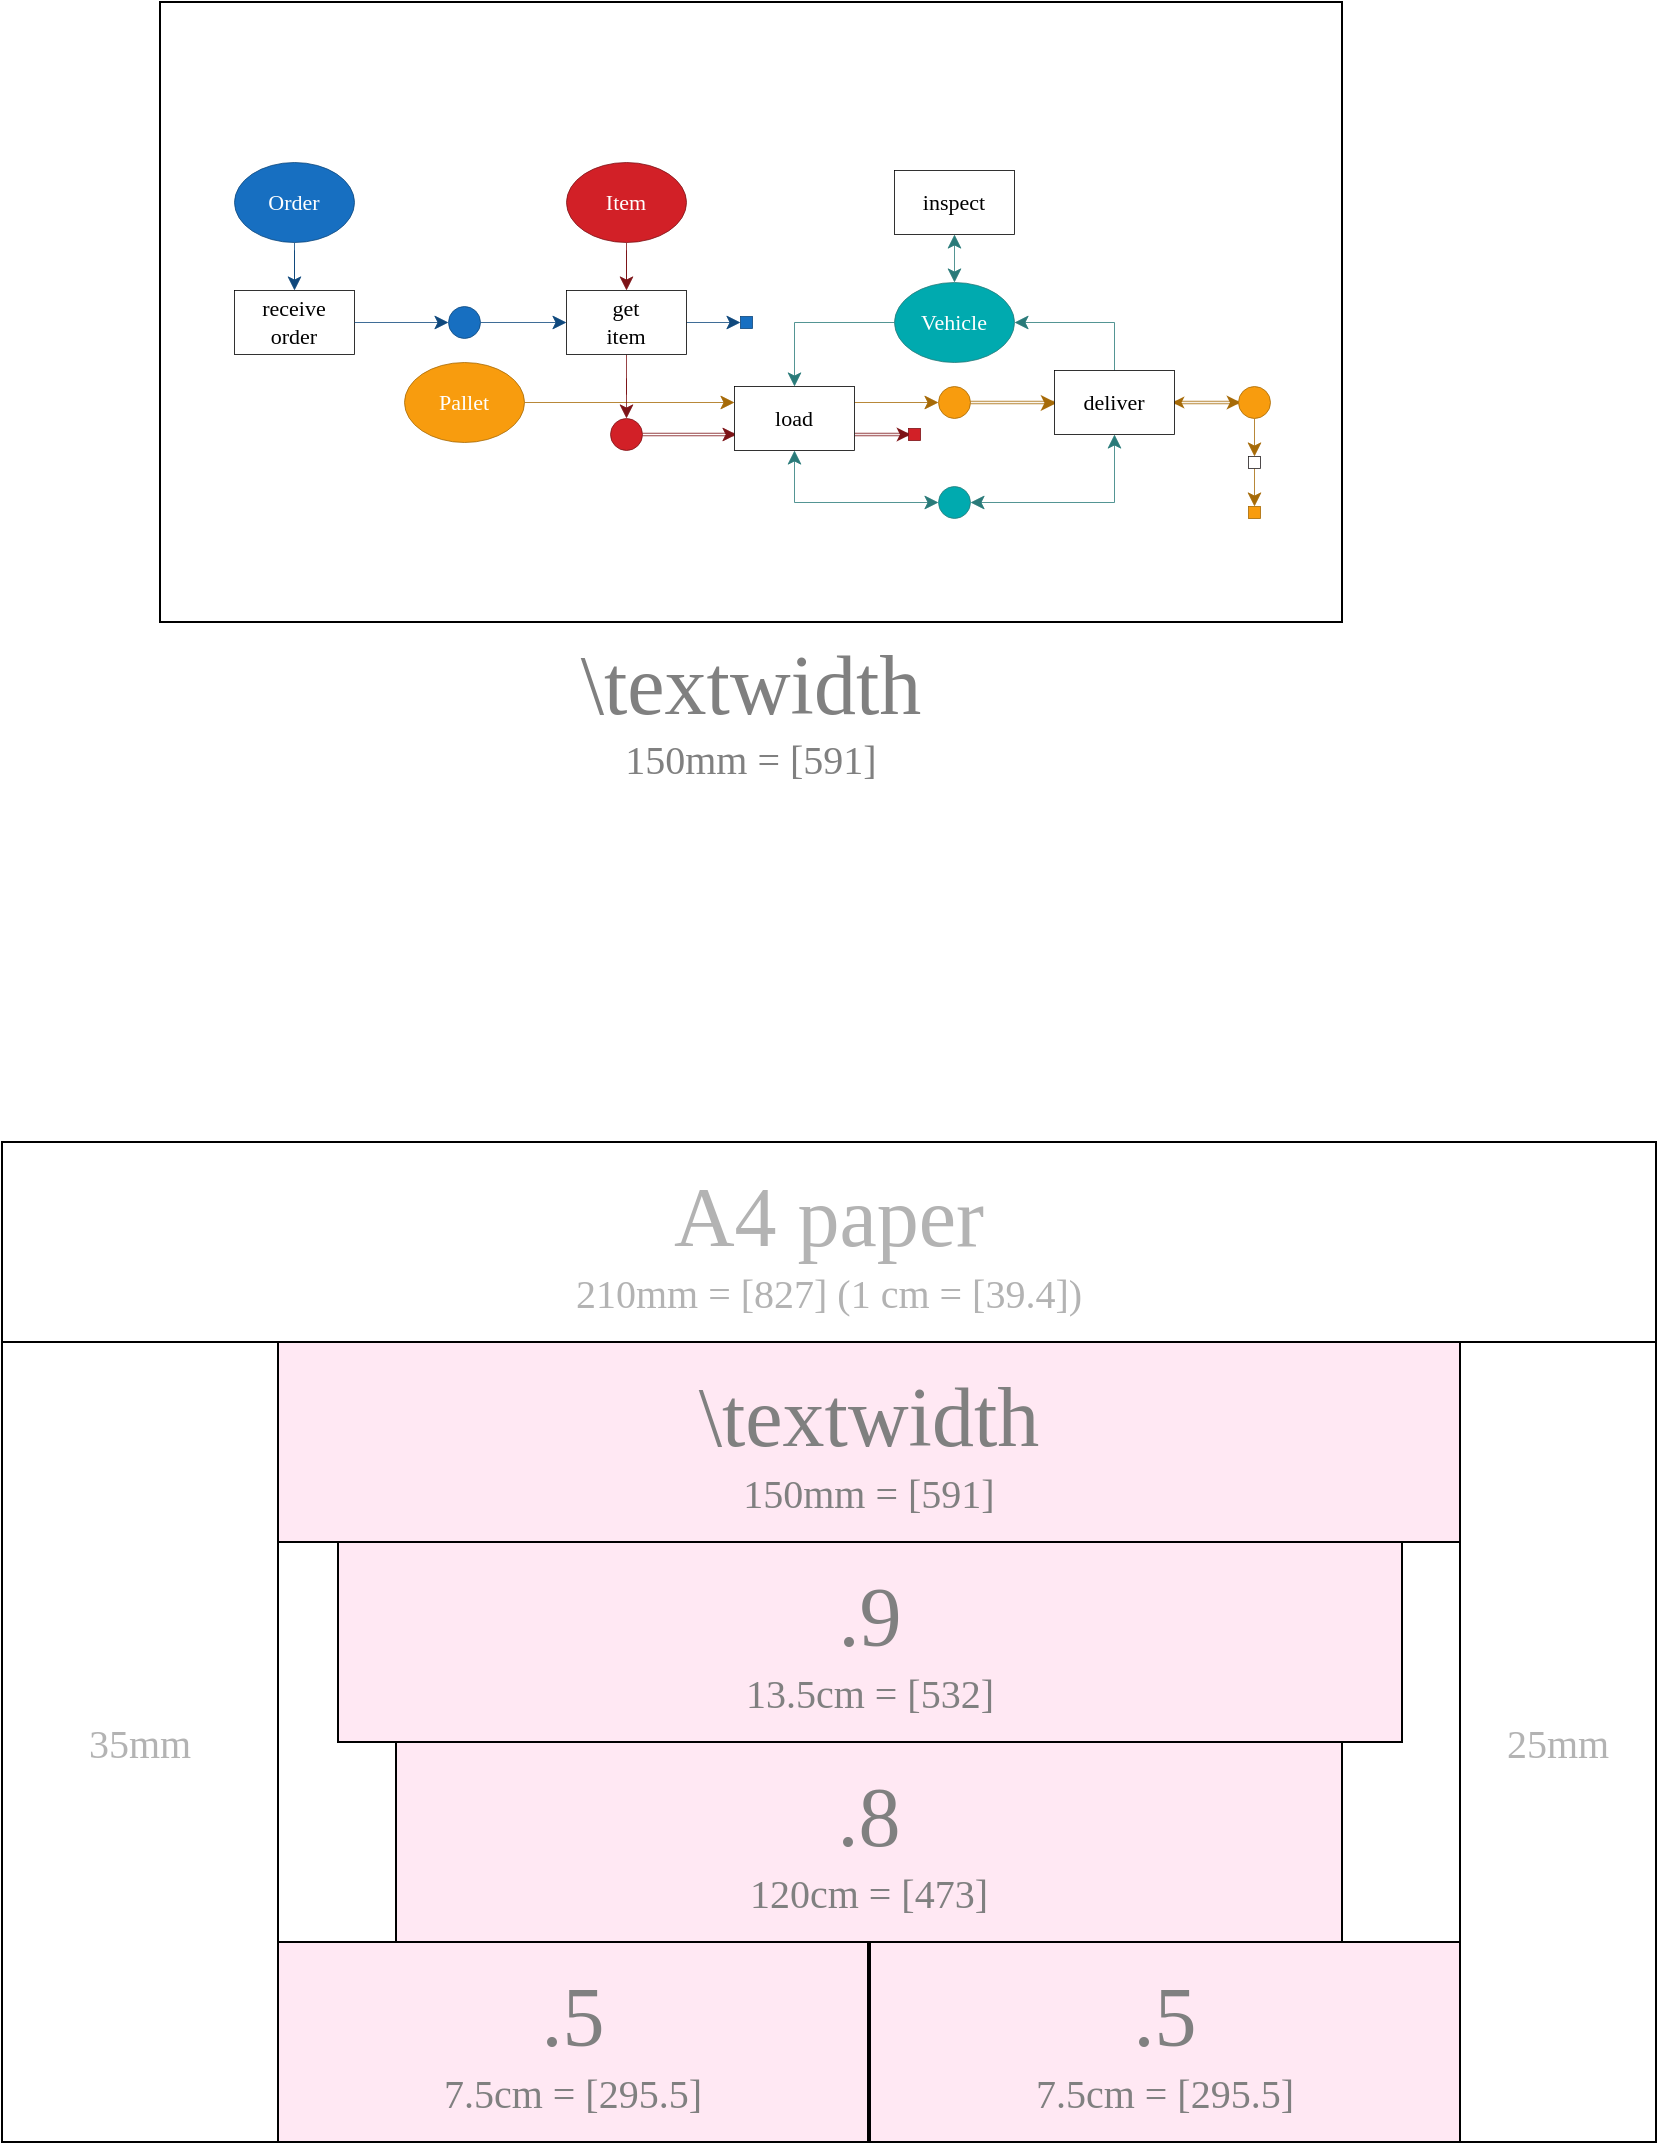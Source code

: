 <mxfile version="24.7.8">
  <diagram id="0zOPFdGbkJYaPKIrssZw" name="Page-1">
    <mxGraphModel dx="2125" dy="1255" grid="1" gridSize="10" guides="1" tooltips="1" connect="1" arrows="1" fold="1" page="1" pageScale="1" pageWidth="827" pageHeight="1169" math="0" shadow="0">
      <root>
        <mxCell id="0" />
        <mxCell id="1" parent="0" />
        <mxCell id="tMVz5PTUaDFEXMntaGFA-150" value="&lt;span style=&quot;font-size: 42px;&quot;&gt;\textwidth&lt;/span&gt;&lt;br&gt;&lt;font style=&quot;font-size: 20px;&quot;&gt;150mm = [591]&lt;/font&gt;" style="rounded=0;whiteSpace=wrap;html=1;labelBackgroundColor=none;strokeColor=#000000;strokeWidth=1;fontFamily=CMU Sans Serif;fontSize=9;fillColor=none;fontColor=#808080;labelPosition=center;verticalLabelPosition=bottom;align=center;verticalAlign=top;" parent="1" vertex="1">
          <mxGeometry x="79" y="80" width="591" height="310" as="geometry" />
        </mxCell>
        <mxCell id="tMVz5PTUaDFEXMntaGFA-152" value="" style="rounded=0;whiteSpace=wrap;html=1;labelBackgroundColor=none;strokeColor=none;strokeWidth=1;fontFamily=CMU Sans Serif;fontSize=9;fillColor=none;fontColor=#808080;labelPosition=center;verticalLabelPosition=bottom;align=center;verticalAlign=top;" parent="1" vertex="1">
          <mxGeometry x="79" y="160" width="591" height="179" as="geometry" />
        </mxCell>
        <mxCell id="109" value="&lt;font style=&quot;font-size: 20px;&quot;&gt;&lt;span style=&quot;font-size: 42px;&quot;&gt;A4 paper&lt;/span&gt;&lt;br&gt;&lt;font style=&quot;font-size: 20px;&quot;&gt;210mm = [827]&amp;nbsp;&lt;/font&gt;(1 cm = [39.4])&lt;br&gt;&lt;/font&gt;" style="rounded=0;whiteSpace=wrap;html=1;labelBackgroundColor=none;strokeColor=#000000;strokeWidth=1;fontFamily=CMU Sans Serif;fontSize=9;fillColor=none;fontColor=#B3B3B3;" parent="1" vertex="1">
          <mxGeometry y="650" width="827" height="100" as="geometry" />
        </mxCell>
        <mxCell id="112" value="&lt;span style=&quot;font-size: 42px;&quot;&gt;\textwidth&lt;/span&gt;&lt;br&gt;&lt;font style=&quot;font-size: 20px;&quot;&gt;150mm = [591]&lt;/font&gt;" style="rounded=0;whiteSpace=wrap;html=1;labelBackgroundColor=none;strokeColor=#000000;strokeWidth=1;fontFamily=CMU Sans Serif;fontSize=9;fillColor=#FFE8F3;fontColor=#808080;" parent="1" vertex="1">
          <mxGeometry x="138" y="750" width="591" height="100" as="geometry" />
        </mxCell>
        <mxCell id="114" value="&lt;font style=&quot;font-size: 20px;&quot;&gt;25mm&lt;/font&gt;" style="rounded=0;whiteSpace=wrap;html=1;labelBackgroundColor=none;strokeColor=#000000;strokeWidth=1;fontFamily=CMU Sans Serif;fontSize=9;fillColor=none;fontColor=#B3B3B3;" parent="1" vertex="1">
          <mxGeometry x="729" y="750" width="98" height="400" as="geometry" />
        </mxCell>
        <mxCell id="115" value="&lt;font style=&quot;font-size: 20px;&quot;&gt;35mm&lt;/font&gt;" style="rounded=0;whiteSpace=wrap;html=1;labelBackgroundColor=none;strokeColor=#000000;strokeWidth=1;fontFamily=CMU Sans Serif;fontSize=9;fillColor=none;fontColor=#B3B3B3;" parent="1" vertex="1">
          <mxGeometry y="750" width="138" height="400" as="geometry" />
        </mxCell>
        <mxCell id="116" value="&lt;span style=&quot;font-size: 42px;&quot;&gt;.5&lt;/span&gt;&lt;br&gt;&lt;font style=&quot;font-size: 20px;&quot;&gt;7.5cm = [295.5]&lt;/font&gt;" style="rounded=0;whiteSpace=wrap;html=1;labelBackgroundColor=none;strokeColor=#000000;strokeWidth=1;fontFamily=CMU Sans Serif;fontSize=9;fillColor=#FFE8F3;fontColor=#808080;" parent="1" vertex="1">
          <mxGeometry x="138" y="1050" width="295" height="100" as="geometry" />
        </mxCell>
        <mxCell id="119" value="&lt;span style=&quot;font-size: 42px;&quot;&gt;.5&lt;/span&gt;&lt;br&gt;&lt;font style=&quot;font-size: 20px;&quot;&gt;7.5cm = [295.5]&lt;/font&gt;" style="rounded=0;whiteSpace=wrap;html=1;labelBackgroundColor=none;strokeColor=#000000;strokeWidth=1;fontFamily=CMU Sans Serif;fontSize=9;fillColor=#FFE8F3;fontColor=#808080;" parent="1" vertex="1">
          <mxGeometry x="434" y="1050" width="295" height="100" as="geometry" />
        </mxCell>
        <mxCell id="120" value="&lt;span style=&quot;font-size: 42px;&quot;&gt;.9&lt;/span&gt;&lt;br&gt;&lt;font style=&quot;font-size: 20px;&quot;&gt;13.5cm = [532]&lt;/font&gt;" style="rounded=0;whiteSpace=wrap;html=1;labelBackgroundColor=none;strokeColor=#000000;strokeWidth=1;fontFamily=CMU Sans Serif;fontSize=9;fillColor=#FFE8F3;fontColor=#808080;" parent="1" vertex="1">
          <mxGeometry x="168" y="850" width="532" height="100" as="geometry" />
        </mxCell>
        <mxCell id="123" value="&lt;span style=&quot;font-size: 42px;&quot;&gt;.8&lt;/span&gt;&lt;br&gt;&lt;font style=&quot;font-size: 20px;&quot;&gt;120cm = [473]&lt;/font&gt;" style="rounded=0;whiteSpace=wrap;html=1;labelBackgroundColor=none;strokeColor=#000000;strokeWidth=1;fontFamily=CMU Sans Serif;fontSize=9;fillColor=#FFE8F3;fontColor=#808080;" parent="1" vertex="1">
          <mxGeometry x="197" y="950" width="473" height="100" as="geometry" />
        </mxCell>
        <mxCell id="tMVz5PTUaDFEXMntaGFA-157" value="" style="edgeStyle=orthogonalEdgeStyle;rounded=0;orthogonalLoop=1;jettySize=auto;html=1;strokeColor=#0F487D;strokeWidth=0.4;exitX=0.5;exitY=1;exitDx=0;exitDy=0;" parent="1" source="tMVz5PTUaDFEXMntaGFA-149" target="tMVz5PTUaDFEXMntaGFA-153" edge="1">
          <mxGeometry relative="1" as="geometry" />
        </mxCell>
        <mxCell id="tMVz5PTUaDFEXMntaGFA-149" value="Order" style="ellipse;whiteSpace=wrap;html=1;fontFamily=CMU Sans Serif;fillColor=#176FC1;fontColor=#FFFFFF;fontSize=11;strokeColor=#0F487D;strokeWidth=0.4;" parent="1" vertex="1">
          <mxGeometry x="116" y="160" width="60" height="40" as="geometry" />
        </mxCell>
        <mxCell id="tMVz5PTUaDFEXMntaGFA-159" value="" style="edgeStyle=orthogonalEdgeStyle;rounded=0;orthogonalLoop=1;jettySize=auto;html=1;strokeColor=#0F487D;strokeWidth=0.4;entryX=0;entryY=0.5;entryDx=0;entryDy=0;exitX=1;exitY=0.5;exitDx=0;exitDy=0;" parent="1" source="eboMnAAKwnFz1taZHxvb-123" target="tMVz5PTUaDFEXMntaGFA-158" edge="1">
          <mxGeometry relative="1" as="geometry" />
        </mxCell>
        <mxCell id="tMVz5PTUaDFEXMntaGFA-160" value="" style="edgeStyle=orthogonalEdgeStyle;rounded=0;orthogonalLoop=1;jettySize=auto;html=1;strokeColor=#7D1317;strokeWidth=0.4;" parent="1" source="tMVz5PTUaDFEXMntaGFA-154" target="tMVz5PTUaDFEXMntaGFA-158" edge="1">
          <mxGeometry relative="1" as="geometry" />
        </mxCell>
        <mxCell id="tMVz5PTUaDFEXMntaGFA-154" value="Item" style="ellipse;whiteSpace=wrap;html=1;fontFamily=CMU Sans Serif;fillColor=#D22027;fontColor=#FFFFFF;fontSize=11;strokeColor=#7D1317;strokeWidth=0.4;" parent="1" vertex="1">
          <mxGeometry x="282" y="160" width="60" height="40" as="geometry" />
        </mxCell>
        <mxCell id="tMVz5PTUaDFEXMntaGFA-177" style="edgeStyle=orthogonalEdgeStyle;rounded=0;orthogonalLoop=1;jettySize=auto;html=1;exitX=1;exitY=0.5;exitDx=0;exitDy=0;entryX=0;entryY=0.25;entryDx=0;entryDy=0;strokeColor=#A66A07;strokeWidth=0.4;" parent="1" source="tMVz5PTUaDFEXMntaGFA-155" target="tMVz5PTUaDFEXMntaGFA-161" edge="1">
          <mxGeometry relative="1" as="geometry">
            <mxPoint x="296" y="330" as="targetPoint" />
          </mxGeometry>
        </mxCell>
        <mxCell id="tMVz5PTUaDFEXMntaGFA-155" value="Pallet" style="ellipse;whiteSpace=wrap;html=1;fontFamily=CMU Sans Serif;fillColor=#F89C0E;fontColor=#FFFFFF;fontSize=11;strokeColor=#A66A07;strokeWidth=0.4;" parent="1" vertex="1">
          <mxGeometry x="201" y="260" width="60" height="40" as="geometry" />
        </mxCell>
        <mxCell id="tMVz5PTUaDFEXMntaGFA-194" style="rounded=0;orthogonalLoop=1;jettySize=auto;html=1;exitX=0.5;exitY=0;exitDx=0;exitDy=0;entryX=1;entryY=0.5;entryDx=0;entryDy=0;strokeColor=#297A79;strokeWidth=0.4;startArrow=none;startFill=0;edgeStyle=orthogonalEdgeStyle;" parent="1" source="tMVz5PTUaDFEXMntaGFA-175" target="tMVz5PTUaDFEXMntaGFA-205" edge="1">
          <mxGeometry relative="1" as="geometry">
            <mxPoint x="516" y="240" as="targetPoint" />
          </mxGeometry>
        </mxCell>
        <mxCell id="tMVz5PTUaDFEXMntaGFA-165" value="" style="edgeStyle=orthogonalEdgeStyle;rounded=0;orthogonalLoop=1;jettySize=auto;html=1;strokeColor=#7D1317;strokeWidth=0.4;" parent="1" source="tMVz5PTUaDFEXMntaGFA-158" target="tMVz5PTUaDFEXMntaGFA-164" edge="1">
          <mxGeometry relative="1" as="geometry" />
        </mxCell>
        <mxCell id="tMVz5PTUaDFEXMntaGFA-181" style="edgeStyle=orthogonalEdgeStyle;rounded=0;orthogonalLoop=1;jettySize=auto;html=1;exitX=1;exitY=0.25;exitDx=0;exitDy=0;entryX=0;entryY=0.5;entryDx=0;entryDy=0;strokeColor=#A66A07;strokeWidth=0.4;" parent="1" source="tMVz5PTUaDFEXMntaGFA-161" target="tMVz5PTUaDFEXMntaGFA-180" edge="1">
          <mxGeometry relative="1" as="geometry">
            <mxPoint x="436" y="280.0" as="sourcePoint" />
          </mxGeometry>
        </mxCell>
        <mxCell id="tMVz5PTUaDFEXMntaGFA-186" style="edgeStyle=orthogonalEdgeStyle;rounded=0;orthogonalLoop=1;jettySize=auto;html=1;strokeColor=#7D1317;strokeWidth=0;endSize=7;exitX=1;exitY=0.75;exitDx=0;exitDy=0;" parent="1" source="tMVz5PTUaDFEXMntaGFA-161" edge="1">
          <mxGeometry relative="1" as="geometry">
            <mxPoint x="467" y="296" as="sourcePoint" />
            <mxPoint x="454" y="296" as="targetPoint" />
          </mxGeometry>
        </mxCell>
        <mxCell id="tMVz5PTUaDFEXMntaGFA-198" style="edgeStyle=orthogonalEdgeStyle;rounded=0;orthogonalLoop=1;jettySize=auto;html=1;exitX=1;exitY=0.5;exitDx=0;exitDy=0;entryX=0;entryY=0.5;entryDx=0;entryDy=0;strokeColor=#0F487D;strokeWidth=0.4;" parent="1" source="tMVz5PTUaDFEXMntaGFA-158" target="tMVz5PTUaDFEXMntaGFA-197" edge="1">
          <mxGeometry relative="1" as="geometry" />
        </mxCell>
        <mxCell id="tMVz5PTUaDFEXMntaGFA-203" style="edgeStyle=orthogonalEdgeStyle;rounded=0;orthogonalLoop=1;jettySize=auto;html=1;exitX=1;exitY=0.75;exitDx=0;exitDy=0;entryX=0;entryY=0.5;entryDx=0;entryDy=0;strokeWidth=0.4;shape=link;width=1.25;strokeColor=#7D1317;" parent="1" source="tMVz5PTUaDFEXMntaGFA-161" target="tMVz5PTUaDFEXMntaGFA-185" edge="1">
          <mxGeometry relative="1" as="geometry">
            <mxPoint x="436" y="296" as="sourcePoint" />
          </mxGeometry>
        </mxCell>
        <mxCell id="tMVz5PTUaDFEXMntaGFA-166" value="" style="edgeStyle=orthogonalEdgeStyle;rounded=0;orthogonalLoop=1;jettySize=auto;html=1;strokeColor=#7D1317;entryX=0.017;entryY=0.748;entryDx=0;entryDy=0;strokeWidth=0.4;entryPerimeter=0;" parent="1" target="tMVz5PTUaDFEXMntaGFA-161" edge="1">
          <mxGeometry relative="1" as="geometry">
            <mxPoint x="366" y="296" as="sourcePoint" />
          </mxGeometry>
        </mxCell>
        <mxCell id="tMVz5PTUaDFEXMntaGFA-204" style="edgeStyle=orthogonalEdgeStyle;rounded=0;orthogonalLoop=1;jettySize=auto;html=1;exitX=1;exitY=0.5;exitDx=0;exitDy=0;entryX=0;entryY=0.75;entryDx=0;entryDy=0;strokeWidth=0.4;shape=link;width=1.25;strokeColor=#7D1317;" parent="1" source="tMVz5PTUaDFEXMntaGFA-164" target="tMVz5PTUaDFEXMntaGFA-161" edge="1">
          <mxGeometry relative="1" as="geometry" />
        </mxCell>
        <mxCell id="tMVz5PTUaDFEXMntaGFA-164" value="" style="ellipse;whiteSpace=wrap;html=1;aspect=fixed;strokeColor=#7D1317;fillColor=#D22027;strokeWidth=0.4;" parent="1" vertex="1">
          <mxGeometry x="304" y="288" width="16" height="16" as="geometry" />
        </mxCell>
        <mxCell id="tMVz5PTUaDFEXMntaGFA-202" style="rounded=0;orthogonalLoop=1;jettySize=auto;html=1;exitX=1;exitY=0.5;exitDx=0;exitDy=0;entryX=0;entryY=0.5;entryDx=0;entryDy=0;strokeWidth=0.4;shape=link;width=1.25;strokeColor=#A66A07;" parent="1" source="tMVz5PTUaDFEXMntaGFA-175" target="tMVz5PTUaDFEXMntaGFA-211" edge="1">
          <mxGeometry relative="1" as="geometry">
            <mxPoint x="622.3" y="279.99" as="targetPoint" />
          </mxGeometry>
        </mxCell>
        <mxCell id="tMVz5PTUaDFEXMntaGFA-196" style="rounded=0;orthogonalLoop=1;jettySize=auto;html=1;exitX=0.5;exitY=1;exitDx=0;exitDy=0;entryX=0.5;entryY=0;entryDx=0;entryDy=0;strokeColor=#297A79;strokeWidth=0.4;startArrow=classic;startFill=1;" parent="1" source="tMVz5PTUaDFEXMntaGFA-176" target="tMVz5PTUaDFEXMntaGFA-205" edge="1">
          <mxGeometry relative="1" as="geometry">
            <mxPoint x="540.343" y="234.343" as="targetPoint" />
          </mxGeometry>
        </mxCell>
        <mxCell id="tMVz5PTUaDFEXMntaGFA-191" style="rounded=0;orthogonalLoop=1;jettySize=auto;html=1;entryX=0.017;entryY=0.508;entryDx=0;entryDy=0;strokeColor=#A66A07;strokeWidth=0;endSize=8;entryPerimeter=0;startArrow=classic;startFill=1;" parent="1" target="tMVz5PTUaDFEXMntaGFA-175" edge="1">
          <mxGeometry relative="1" as="geometry">
            <mxPoint x="473" y="280" as="sourcePoint" />
          </mxGeometry>
        </mxCell>
        <mxCell id="tMVz5PTUaDFEXMntaGFA-201" style="rounded=0;orthogonalLoop=1;jettySize=auto;html=1;exitX=1;exitY=0.5;exitDx=0;exitDy=0;entryX=0;entryY=0.5;entryDx=0;entryDy=0;strokeWidth=0.4;shape=link;width=1.25;strokeColor=#A66A07;" parent="1" source="tMVz5PTUaDFEXMntaGFA-180" target="tMVz5PTUaDFEXMntaGFA-175" edge="1">
          <mxGeometry relative="1" as="geometry" />
        </mxCell>
        <mxCell id="tMVz5PTUaDFEXMntaGFA-180" value="" style="ellipse;whiteSpace=wrap;html=1;aspect=fixed;strokeColor=#A66A07;fillColor=#F89C0E;strokeWidth=0.4;" parent="1" vertex="1">
          <mxGeometry x="468" y="272" width="16" height="16" as="geometry" />
        </mxCell>
        <mxCell id="tMVz5PTUaDFEXMntaGFA-185" value="" style="whiteSpace=wrap;html=1;aspect=fixed;fillColor=#D22027;strokeColor=#7D1317;strokeWidth=0.4;" parent="1" vertex="1">
          <mxGeometry x="453" y="293" width="6" height="6" as="geometry" />
        </mxCell>
        <mxCell id="tMVz5PTUaDFEXMntaGFA-197" value="" style="whiteSpace=wrap;html=1;aspect=fixed;fillColor=#176FC1;strokeColor=#0F487D;strokeWidth=0.4;" parent="1" vertex="1">
          <mxGeometry x="369" y="237" width="6" height="6" as="geometry" />
        </mxCell>
        <mxCell id="tMVz5PTUaDFEXMntaGFA-153" value="receive&lt;div style=&quot;font-size: 11px;&quot;&gt;order&lt;/div&gt;" style="rounded=0;whiteSpace=wrap;html=1;fontFamily=CMU Sans Serif;fontSize=11;strokeColor=default;strokeWidth=0.4;fontColor=default;align=center;verticalAlign=middle;fillColor=default;" parent="1" vertex="1">
          <mxGeometry x="116" y="224" width="60" height="32" as="geometry" />
        </mxCell>
        <mxCell id="tMVz5PTUaDFEXMntaGFA-158" value="get&lt;div&gt;item&lt;/div&gt;" style="rounded=0;whiteSpace=wrap;html=1;fontFamily=CMU Sans Serif;fontSize=11;strokeWidth=0.4;" parent="1" vertex="1">
          <mxGeometry x="282" y="224" width="60" height="32" as="geometry" />
        </mxCell>
        <mxCell id="tMVz5PTUaDFEXMntaGFA-161" value="load" style="rounded=0;whiteSpace=wrap;html=1;fontFamily=CMU Sans Serif;fontSize=11;strokeWidth=0.4;" parent="1" vertex="1">
          <mxGeometry x="366" y="272" width="60" height="32" as="geometry" />
        </mxCell>
        <mxCell id="tMVz5PTUaDFEXMntaGFA-213" style="rounded=0;orthogonalLoop=1;jettySize=auto;html=1;strokeWidth=0;strokeColor=#A66A07;endSize=7;startArrow=classic;startFill=1;" parent="1" edge="1">
          <mxGeometry relative="1" as="geometry">
            <mxPoint x="585" y="280" as="sourcePoint" />
            <mxPoint x="619" y="280" as="targetPoint" />
          </mxGeometry>
        </mxCell>
        <mxCell id="tMVz5PTUaDFEXMntaGFA-176" value="inspect" style="rounded=0;whiteSpace=wrap;html=1;fontFamily=CMU Sans Serif;fontSize=11;strokeColor=default;strokeWidth=0.4;align=center;verticalAlign=middle;fontColor=default;fillColor=default;" parent="1" vertex="1">
          <mxGeometry x="446" y="164" width="60" height="32" as="geometry" />
        </mxCell>
        <mxCell id="tMVz5PTUaDFEXMntaGFA-205" value="Vehicle" style="ellipse;whiteSpace=wrap;html=1;fontFamily=CMU Sans Serif;fillColor=#00AAAF;fontColor=#FFFFFF;fontSize=11;strokeColor=#297A79;strokeWidth=0.4;" parent="1" vertex="1">
          <mxGeometry x="446" y="220" width="60" height="40" as="geometry" />
        </mxCell>
        <mxCell id="tMVz5PTUaDFEXMntaGFA-209" style="edgeStyle=orthogonalEdgeStyle;rounded=0;orthogonalLoop=1;jettySize=auto;html=1;exitX=1;exitY=0.5;exitDx=0;exitDy=0;entryX=0;entryY=0.5;entryDx=0;entryDy=0;strokeColor=#297A79;strokeWidth=0.4;align=center;verticalAlign=middle;fontFamily=Helvetica;fontSize=11;fontColor=default;labelBackgroundColor=default;endArrow=classic;" parent="1" edge="1">
          <mxGeometry relative="1" as="geometry">
            <mxPoint x="-229.0" y="600.0" as="sourcePoint" />
          </mxGeometry>
        </mxCell>
        <mxCell id="tMVz5PTUaDFEXMntaGFA-219" style="edgeStyle=orthogonalEdgeStyle;rounded=0;orthogonalLoop=1;jettySize=auto;html=1;exitX=0.5;exitY=1;exitDx=0;exitDy=0;entryX=0.5;entryY=0;entryDx=0;entryDy=0;strokeColor=#A66A07;strokeWidth=0.4;align=center;verticalAlign=middle;fontFamily=Helvetica;fontSize=11;fontColor=default;labelBackgroundColor=default;endArrow=classic;" parent="1" source="tMVz5PTUaDFEXMntaGFA-211" target="tMVz5PTUaDFEXMntaGFA-218" edge="1">
          <mxGeometry relative="1" as="geometry" />
        </mxCell>
        <mxCell id="tMVz5PTUaDFEXMntaGFA-211" value="" style="ellipse;whiteSpace=wrap;html=1;aspect=fixed;strokeColor=#A66A07;fillColor=#F89C0E;strokeWidth=0.4;" parent="1" vertex="1">
          <mxGeometry x="618" y="272" width="16" height="16" as="geometry" />
        </mxCell>
        <mxCell id="tMVz5PTUaDFEXMntaGFA-212" value="" style="whiteSpace=wrap;html=1;aspect=fixed;fillColor=#F89C0E;strokeColor=#A66A07;strokeWidth=0.4;" parent="1" vertex="1">
          <mxGeometry x="623" y="332" width="6" height="6" as="geometry" />
        </mxCell>
        <mxCell id="tMVz5PTUaDFEXMntaGFA-175" value="deliver" style="rounded=0;whiteSpace=wrap;html=1;fontFamily=CMU Sans Serif;fontSize=11;strokeWidth=0.4;" parent="1" vertex="1">
          <mxGeometry x="526" y="264" width="60" height="32" as="geometry" />
        </mxCell>
        <mxCell id="tMVz5PTUaDFEXMntaGFA-220" style="edgeStyle=orthogonalEdgeStyle;rounded=0;orthogonalLoop=1;jettySize=auto;html=1;exitX=0.5;exitY=1;exitDx=0;exitDy=0;strokeColor=#A66A07;strokeWidth=0.4;align=center;verticalAlign=middle;fontFamily=Helvetica;fontSize=11;fontColor=default;labelBackgroundColor=default;endArrow=classic;entryX=0.5;entryY=0;entryDx=0;entryDy=0;" parent="1" source="tMVz5PTUaDFEXMntaGFA-218" target="tMVz5PTUaDFEXMntaGFA-212" edge="1">
          <mxGeometry relative="1" as="geometry">
            <mxPoint x="626" y="330" as="targetPoint" />
          </mxGeometry>
        </mxCell>
        <mxCell id="tMVz5PTUaDFEXMntaGFA-218" value="" style="rounded=0;whiteSpace=wrap;html=1;fontFamily=Helvetica;fontSize=11;strokeWidth=0.4;strokeColor=#231F20;align=center;verticalAlign=middle;fontColor=default;labelBackgroundColor=default;fillColor=#FFFFFF;" parent="1" vertex="1">
          <mxGeometry x="623" y="307" width="6" height="6" as="geometry" />
        </mxCell>
        <mxCell id="eboMnAAKwnFz1taZHxvb-123" value="" style="ellipse;whiteSpace=wrap;html=1;aspect=fixed;strokeColor=#0F487D;fillColor=#176FC1;strokeWidth=0.4;" parent="1" vertex="1">
          <mxGeometry x="223" y="232" width="16" height="16" as="geometry" />
        </mxCell>
        <mxCell id="eboMnAAKwnFz1taZHxvb-124" value="" style="edgeStyle=orthogonalEdgeStyle;rounded=0;orthogonalLoop=1;jettySize=auto;html=1;strokeColor=#0F487D;strokeWidth=0.4;exitX=1;exitY=0.5;exitDx=0;exitDy=0;entryX=0;entryY=0.5;entryDx=0;entryDy=0;" parent="1" source="tMVz5PTUaDFEXMntaGFA-153" target="eboMnAAKwnFz1taZHxvb-123" edge="1">
          <mxGeometry relative="1" as="geometry">
            <mxPoint x="262" y="250" as="sourcePoint" />
            <mxPoint x="236" y="240" as="targetPoint" />
          </mxGeometry>
        </mxCell>
        <mxCell id="eboMnAAKwnFz1taZHxvb-125" style="rounded=0;orthogonalLoop=1;jettySize=auto;html=1;exitX=0;exitY=0.5;exitDx=0;exitDy=0;entryX=0.5;entryY=0;entryDx=0;entryDy=0;strokeColor=#297A79;strokeWidth=0.4;startArrow=none;startFill=0;edgeStyle=orthogonalEdgeStyle;" parent="1" source="tMVz5PTUaDFEXMntaGFA-205" target="tMVz5PTUaDFEXMntaGFA-161" edge="1">
          <mxGeometry relative="1" as="geometry">
            <mxPoint x="506" y="240" as="sourcePoint" />
            <mxPoint x="546" y="274" as="targetPoint" />
          </mxGeometry>
        </mxCell>
        <mxCell id="eboMnAAKwnFz1taZHxvb-126" value="" style="ellipse;whiteSpace=wrap;html=1;aspect=fixed;strokeColor=#297A79;fillColor=#00AAAF;strokeWidth=0.4;align=center;verticalAlign=middle;fontFamily=CMU Sans Serif;fontSize=11;fontColor=#FFFFFF;" parent="1" vertex="1">
          <mxGeometry x="468" y="322" width="16" height="16" as="geometry" />
        </mxCell>
        <mxCell id="eboMnAAKwnFz1taZHxvb-127" style="rounded=0;orthogonalLoop=1;jettySize=auto;html=1;exitX=0.5;exitY=1;exitDx=0;exitDy=0;entryX=0;entryY=0.5;entryDx=0;entryDy=0;strokeColor=#297A79;strokeWidth=0.4;startArrow=classic;startFill=1;edgeStyle=orthogonalEdgeStyle;" parent="1" source="tMVz5PTUaDFEXMntaGFA-161" target="eboMnAAKwnFz1taZHxvb-126" edge="1">
          <mxGeometry relative="1" as="geometry">
            <mxPoint x="406" y="282" as="sourcePoint" />
            <mxPoint x="446" y="240" as="targetPoint" />
          </mxGeometry>
        </mxCell>
        <mxCell id="eboMnAAKwnFz1taZHxvb-128" style="rounded=0;orthogonalLoop=1;jettySize=auto;html=1;exitX=1;exitY=0.5;exitDx=0;exitDy=0;entryX=0.5;entryY=1;entryDx=0;entryDy=0;strokeColor=#297A79;strokeWidth=0.4;startArrow=classic;startFill=1;edgeStyle=orthogonalEdgeStyle;" parent="1" source="eboMnAAKwnFz1taZHxvb-126" target="tMVz5PTUaDFEXMntaGFA-175" edge="1">
          <mxGeometry relative="1" as="geometry">
            <mxPoint x="406" y="314" as="sourcePoint" />
            <mxPoint x="468" y="340" as="targetPoint" />
          </mxGeometry>
        </mxCell>
      </root>
    </mxGraphModel>
  </diagram>
</mxfile>
